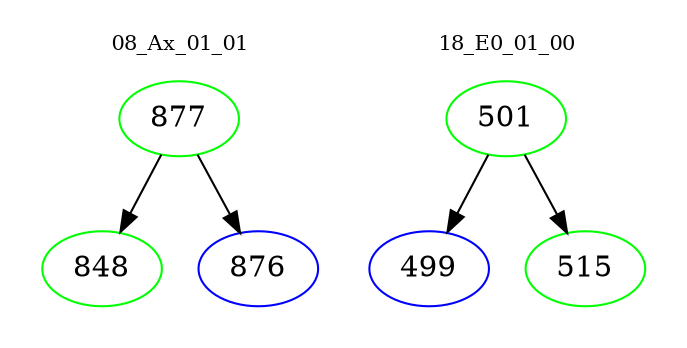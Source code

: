 digraph{
subgraph cluster_0 {
color = white
label = "08_Ax_01_01";
fontsize=10;
T0_877 [label="877", color="green"]
T0_877 -> T0_848 [color="black"]
T0_848 [label="848", color="green"]
T0_877 -> T0_876 [color="black"]
T0_876 [label="876", color="blue"]
}
subgraph cluster_1 {
color = white
label = "18_E0_01_00";
fontsize=10;
T1_501 [label="501", color="green"]
T1_501 -> T1_499 [color="black"]
T1_499 [label="499", color="blue"]
T1_501 -> T1_515 [color="black"]
T1_515 [label="515", color="green"]
}
}
